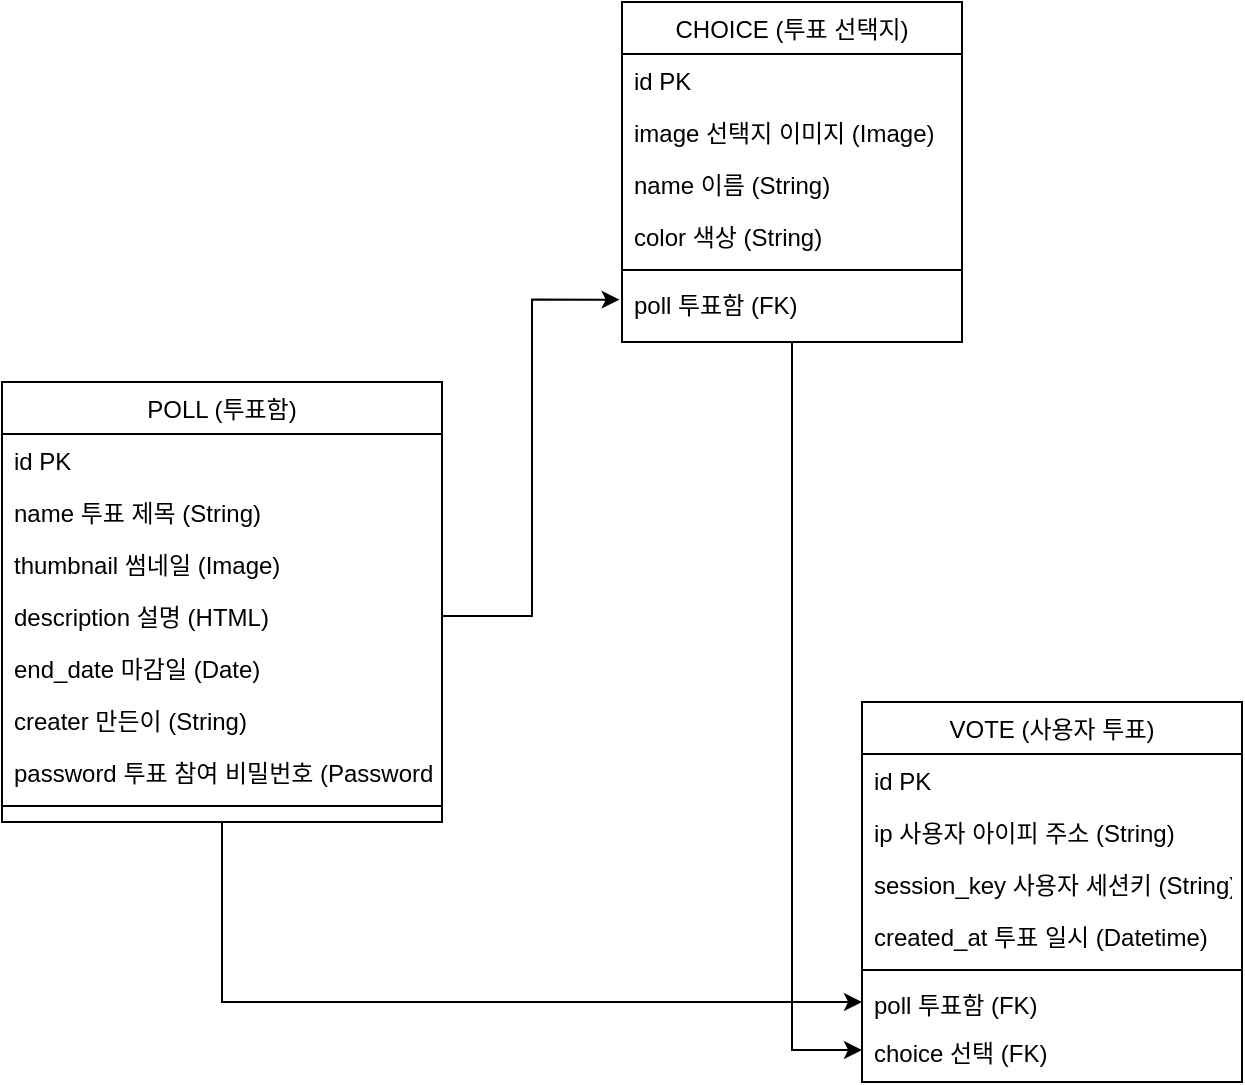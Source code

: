 <mxfile version="26.0.16">
  <diagram id="C5RBs43oDa-KdzZeNtuy" name="Page-1">
    <mxGraphModel dx="-52" dy="-490" grid="1" gridSize="10" guides="1" tooltips="1" connect="1" arrows="1" fold="1" page="1" pageScale="1" pageWidth="827" pageHeight="1169" math="0" shadow="0">
      <root>
        <mxCell id="WIyWlLk6GJQsqaUBKTNV-0" />
        <mxCell id="WIyWlLk6GJQsqaUBKTNV-1" parent="WIyWlLk6GJQsqaUBKTNV-0" />
        <mxCell id="vt4JWsTHI6kfl3R9mu7R-1" style="edgeStyle=orthogonalEdgeStyle;rounded=0;orthogonalLoop=1;jettySize=auto;html=1;entryX=0;entryY=0.5;entryDx=0;entryDy=0;" edge="1" parent="WIyWlLk6GJQsqaUBKTNV-1" source="jMI4mlW2pnyXttfYLTJN-29" target="PUZG8Fev6b56gTf9L2RY-26">
          <mxGeometry relative="1" as="geometry" />
        </mxCell>
        <mxCell id="jMI4mlW2pnyXttfYLTJN-29" value="POLL (투표함)" style="swimlane;fontStyle=0;align=center;verticalAlign=top;childLayout=stackLayout;horizontal=1;startSize=26;horizontalStack=0;resizeParent=1;resizeLast=0;collapsible=1;marginBottom=0;rounded=0;shadow=0;strokeWidth=1;" parent="WIyWlLk6GJQsqaUBKTNV-1" vertex="1">
          <mxGeometry x="1100" y="1600" width="220" height="220" as="geometry">
            <mxRectangle x="780" y="176.5" width="160" height="26" as="alternateBounds" />
          </mxGeometry>
        </mxCell>
        <mxCell id="jMI4mlW2pnyXttfYLTJN-30" value="id PK" style="text;align=left;verticalAlign=top;spacingLeft=4;spacingRight=4;overflow=hidden;rotatable=0;points=[[0,0.5],[1,0.5]];portConstraint=eastwest;" parent="jMI4mlW2pnyXttfYLTJN-29" vertex="1">
          <mxGeometry y="26" width="220" height="26" as="geometry" />
        </mxCell>
        <mxCell id="jMI4mlW2pnyXttfYLTJN-31" value="name 투표 제목 (String)" style="text;align=left;verticalAlign=top;spacingLeft=4;spacingRight=4;overflow=hidden;rotatable=0;points=[[0,0.5],[1,0.5]];portConstraint=eastwest;rounded=0;shadow=0;html=0;" parent="jMI4mlW2pnyXttfYLTJN-29" vertex="1">
          <mxGeometry y="52" width="220" height="26" as="geometry" />
        </mxCell>
        <mxCell id="jMI4mlW2pnyXttfYLTJN-32" value="thumbnail 썸네일 (Image)" style="text;align=left;verticalAlign=top;spacingLeft=4;spacingRight=4;overflow=hidden;rotatable=0;points=[[0,0.5],[1,0.5]];portConstraint=eastwest;rounded=0;shadow=0;html=0;" parent="jMI4mlW2pnyXttfYLTJN-29" vertex="1">
          <mxGeometry y="78" width="220" height="26" as="geometry" />
        </mxCell>
        <mxCell id="jMI4mlW2pnyXttfYLTJN-33" value="description 설명 (HTML)" style="text;align=left;verticalAlign=top;spacingLeft=4;spacingRight=4;overflow=hidden;rotatable=0;points=[[0,0.5],[1,0.5]];portConstraint=eastwest;rounded=0;shadow=0;html=0;" parent="jMI4mlW2pnyXttfYLTJN-29" vertex="1">
          <mxGeometry y="104" width="220" height="26" as="geometry" />
        </mxCell>
        <mxCell id="jMI4mlW2pnyXttfYLTJN-34" value="end_date 마감일 (Date)" style="text;align=left;verticalAlign=top;spacingLeft=4;spacingRight=4;overflow=hidden;rotatable=0;points=[[0,0.5],[1,0.5]];portConstraint=eastwest;rounded=0;shadow=0;html=0;" parent="jMI4mlW2pnyXttfYLTJN-29" vertex="1">
          <mxGeometry y="130" width="220" height="26" as="geometry" />
        </mxCell>
        <mxCell id="jMI4mlW2pnyXttfYLTJN-36" value="creater 만든이 (String)" style="text;align=left;verticalAlign=top;spacingLeft=4;spacingRight=4;overflow=hidden;rotatable=0;points=[[0,0.5],[1,0.5]];portConstraint=eastwest;" parent="jMI4mlW2pnyXttfYLTJN-29" vertex="1">
          <mxGeometry y="156" width="220" height="26" as="geometry" />
        </mxCell>
        <mxCell id="jMI4mlW2pnyXttfYLTJN-41" value="password 투표 참여 비밀번호 (Password)" style="text;align=left;verticalAlign=top;spacingLeft=4;spacingRight=4;overflow=hidden;rotatable=0;points=[[0,0.5],[1,0.5]];portConstraint=eastwest;" parent="jMI4mlW2pnyXttfYLTJN-29" vertex="1">
          <mxGeometry y="182" width="220" height="26" as="geometry" />
        </mxCell>
        <mxCell id="jMI4mlW2pnyXttfYLTJN-35" value="" style="line;html=1;strokeWidth=1;align=left;verticalAlign=middle;spacingTop=-1;spacingLeft=3;spacingRight=3;rotatable=0;labelPosition=right;points=[];portConstraint=eastwest;" parent="jMI4mlW2pnyXttfYLTJN-29" vertex="1">
          <mxGeometry y="208" width="220" height="8" as="geometry" />
        </mxCell>
        <mxCell id="vt4JWsTHI6kfl3R9mu7R-2" style="edgeStyle=orthogonalEdgeStyle;rounded=0;orthogonalLoop=1;jettySize=auto;html=1;entryX=0;entryY=0.5;entryDx=0;entryDy=0;" edge="1" parent="WIyWlLk6GJQsqaUBKTNV-1" source="jMI4mlW2pnyXttfYLTJN-66" target="PUZG8Fev6b56gTf9L2RY-27">
          <mxGeometry relative="1" as="geometry" />
        </mxCell>
        <mxCell id="jMI4mlW2pnyXttfYLTJN-66" value="CHOICE (투표 선택지)" style="swimlane;fontStyle=0;align=center;verticalAlign=top;childLayout=stackLayout;horizontal=1;startSize=26;horizontalStack=0;resizeParent=1;resizeLast=0;collapsible=1;marginBottom=0;rounded=0;shadow=0;strokeWidth=1;" parent="WIyWlLk6GJQsqaUBKTNV-1" vertex="1">
          <mxGeometry x="1410" y="1410" width="170" height="170" as="geometry">
            <mxRectangle x="550" y="140" width="160" height="26" as="alternateBounds" />
          </mxGeometry>
        </mxCell>
        <mxCell id="jMI4mlW2pnyXttfYLTJN-67" value="id PK" style="text;align=left;verticalAlign=top;spacingLeft=4;spacingRight=4;overflow=hidden;rotatable=0;points=[[0,0.5],[1,0.5]];portConstraint=eastwest;" parent="jMI4mlW2pnyXttfYLTJN-66" vertex="1">
          <mxGeometry y="26" width="170" height="26" as="geometry" />
        </mxCell>
        <mxCell id="jMI4mlW2pnyXttfYLTJN-69" value="image 선택지 이미지 (Image)" style="text;align=left;verticalAlign=top;spacingLeft=4;spacingRight=4;overflow=hidden;rotatable=0;points=[[0,0.5],[1,0.5]];portConstraint=eastwest;rounded=0;shadow=0;html=0;" parent="jMI4mlW2pnyXttfYLTJN-66" vertex="1">
          <mxGeometry y="52" width="170" height="26" as="geometry" />
        </mxCell>
        <mxCell id="jMI4mlW2pnyXttfYLTJN-76" value="name 이름 (String)" style="text;align=left;verticalAlign=top;spacingLeft=4;spacingRight=4;overflow=hidden;rotatable=0;points=[[0,0.5],[1,0.5]];portConstraint=eastwest;rounded=0;shadow=0;html=0;" parent="jMI4mlW2pnyXttfYLTJN-66" vertex="1">
          <mxGeometry y="78" width="170" height="26" as="geometry" />
        </mxCell>
        <mxCell id="jMI4mlW2pnyXttfYLTJN-77" value="color 색상 (String)" style="text;align=left;verticalAlign=top;spacingLeft=4;spacingRight=4;overflow=hidden;rotatable=0;points=[[0,0.5],[1,0.5]];portConstraint=eastwest;rounded=0;shadow=0;html=0;" parent="jMI4mlW2pnyXttfYLTJN-66" vertex="1">
          <mxGeometry y="104" width="170" height="26" as="geometry" />
        </mxCell>
        <mxCell id="jMI4mlW2pnyXttfYLTJN-70" value="" style="line;html=1;strokeWidth=1;align=left;verticalAlign=middle;spacingTop=-1;spacingLeft=3;spacingRight=3;rotatable=0;labelPosition=right;points=[];portConstraint=eastwest;" parent="jMI4mlW2pnyXttfYLTJN-66" vertex="1">
          <mxGeometry y="130" width="170" height="8" as="geometry" />
        </mxCell>
        <mxCell id="jMI4mlW2pnyXttfYLTJN-68" value="poll 투표함 (FK)" style="text;align=left;verticalAlign=top;spacingLeft=4;spacingRight=4;overflow=hidden;rotatable=0;points=[[0,0.5],[1,0.5]];portConstraint=eastwest;rounded=0;shadow=0;html=0;" parent="jMI4mlW2pnyXttfYLTJN-66" vertex="1">
          <mxGeometry y="138" width="170" height="26" as="geometry" />
        </mxCell>
        <mxCell id="PUZG8Fev6b56gTf9L2RY-19" value="VOTE (사용자 투표)" style="swimlane;fontStyle=0;align=center;verticalAlign=top;childLayout=stackLayout;horizontal=1;startSize=26;horizontalStack=0;resizeParent=1;resizeLast=0;collapsible=1;marginBottom=0;rounded=0;shadow=0;strokeWidth=1;" parent="WIyWlLk6GJQsqaUBKTNV-1" vertex="1">
          <mxGeometry x="1530" y="1760" width="190" height="190" as="geometry">
            <mxRectangle x="550" y="140" width="160" height="26" as="alternateBounds" />
          </mxGeometry>
        </mxCell>
        <mxCell id="PUZG8Fev6b56gTf9L2RY-20" value="id PK" style="text;align=left;verticalAlign=top;spacingLeft=4;spacingRight=4;overflow=hidden;rotatable=0;points=[[0,0.5],[1,0.5]];portConstraint=eastwest;" parent="PUZG8Fev6b56gTf9L2RY-19" vertex="1">
          <mxGeometry y="26" width="190" height="26" as="geometry" />
        </mxCell>
        <mxCell id="PUZG8Fev6b56gTf9L2RY-22" value="ip 사용자 아이피 주소 (String)" style="text;align=left;verticalAlign=top;spacingLeft=4;spacingRight=4;overflow=hidden;rotatable=0;points=[[0,0.5],[1,0.5]];portConstraint=eastwest;rounded=0;shadow=0;html=0;" parent="PUZG8Fev6b56gTf9L2RY-19" vertex="1">
          <mxGeometry y="52" width="190" height="26" as="geometry" />
        </mxCell>
        <mxCell id="PUZG8Fev6b56gTf9L2RY-23" value="session_key 사용자 세션키 (String)" style="text;align=left;verticalAlign=top;spacingLeft=4;spacingRight=4;overflow=hidden;rotatable=0;points=[[0,0.5],[1,0.5]];portConstraint=eastwest;rounded=0;shadow=0;html=0;" parent="PUZG8Fev6b56gTf9L2RY-19" vertex="1">
          <mxGeometry y="78" width="190" height="26" as="geometry" />
        </mxCell>
        <mxCell id="PUZG8Fev6b56gTf9L2RY-24" value="created_at 투표 일시 (Datetime)" style="text;align=left;verticalAlign=top;spacingLeft=4;spacingRight=4;overflow=hidden;rotatable=0;points=[[0,0.5],[1,0.5]];portConstraint=eastwest;rounded=0;shadow=0;html=0;" parent="PUZG8Fev6b56gTf9L2RY-19" vertex="1">
          <mxGeometry y="104" width="190" height="26" as="geometry" />
        </mxCell>
        <mxCell id="PUZG8Fev6b56gTf9L2RY-25" value="" style="line;html=1;strokeWidth=1;align=left;verticalAlign=middle;spacingTop=-1;spacingLeft=3;spacingRight=3;rotatable=0;labelPosition=right;points=[];portConstraint=eastwest;" parent="PUZG8Fev6b56gTf9L2RY-19" vertex="1">
          <mxGeometry y="130" width="190" height="8" as="geometry" />
        </mxCell>
        <mxCell id="PUZG8Fev6b56gTf9L2RY-26" value="poll 투표함 (FK)" style="text;align=left;verticalAlign=top;spacingLeft=4;spacingRight=4;overflow=hidden;rotatable=0;points=[[0,0.5],[1,0.5]];portConstraint=eastwest;rounded=0;shadow=0;html=0;" parent="PUZG8Fev6b56gTf9L2RY-19" vertex="1">
          <mxGeometry y="138" width="190" height="24" as="geometry" />
        </mxCell>
        <mxCell id="PUZG8Fev6b56gTf9L2RY-27" value="choice 선택 (FK)" style="text;align=left;verticalAlign=top;spacingLeft=4;spacingRight=4;overflow=hidden;rotatable=0;points=[[0,0.5],[1,0.5]];portConstraint=eastwest;rounded=0;shadow=0;html=0;" parent="PUZG8Fev6b56gTf9L2RY-19" vertex="1">
          <mxGeometry y="162" width="190" height="24" as="geometry" />
        </mxCell>
        <mxCell id="vt4JWsTHI6kfl3R9mu7R-0" style="edgeStyle=orthogonalEdgeStyle;rounded=0;orthogonalLoop=1;jettySize=auto;html=1;entryX=-0.007;entryY=0.416;entryDx=0;entryDy=0;entryPerimeter=0;" edge="1" parent="WIyWlLk6GJQsqaUBKTNV-1" source="jMI4mlW2pnyXttfYLTJN-33" target="jMI4mlW2pnyXttfYLTJN-68">
          <mxGeometry relative="1" as="geometry" />
        </mxCell>
      </root>
    </mxGraphModel>
  </diagram>
</mxfile>
